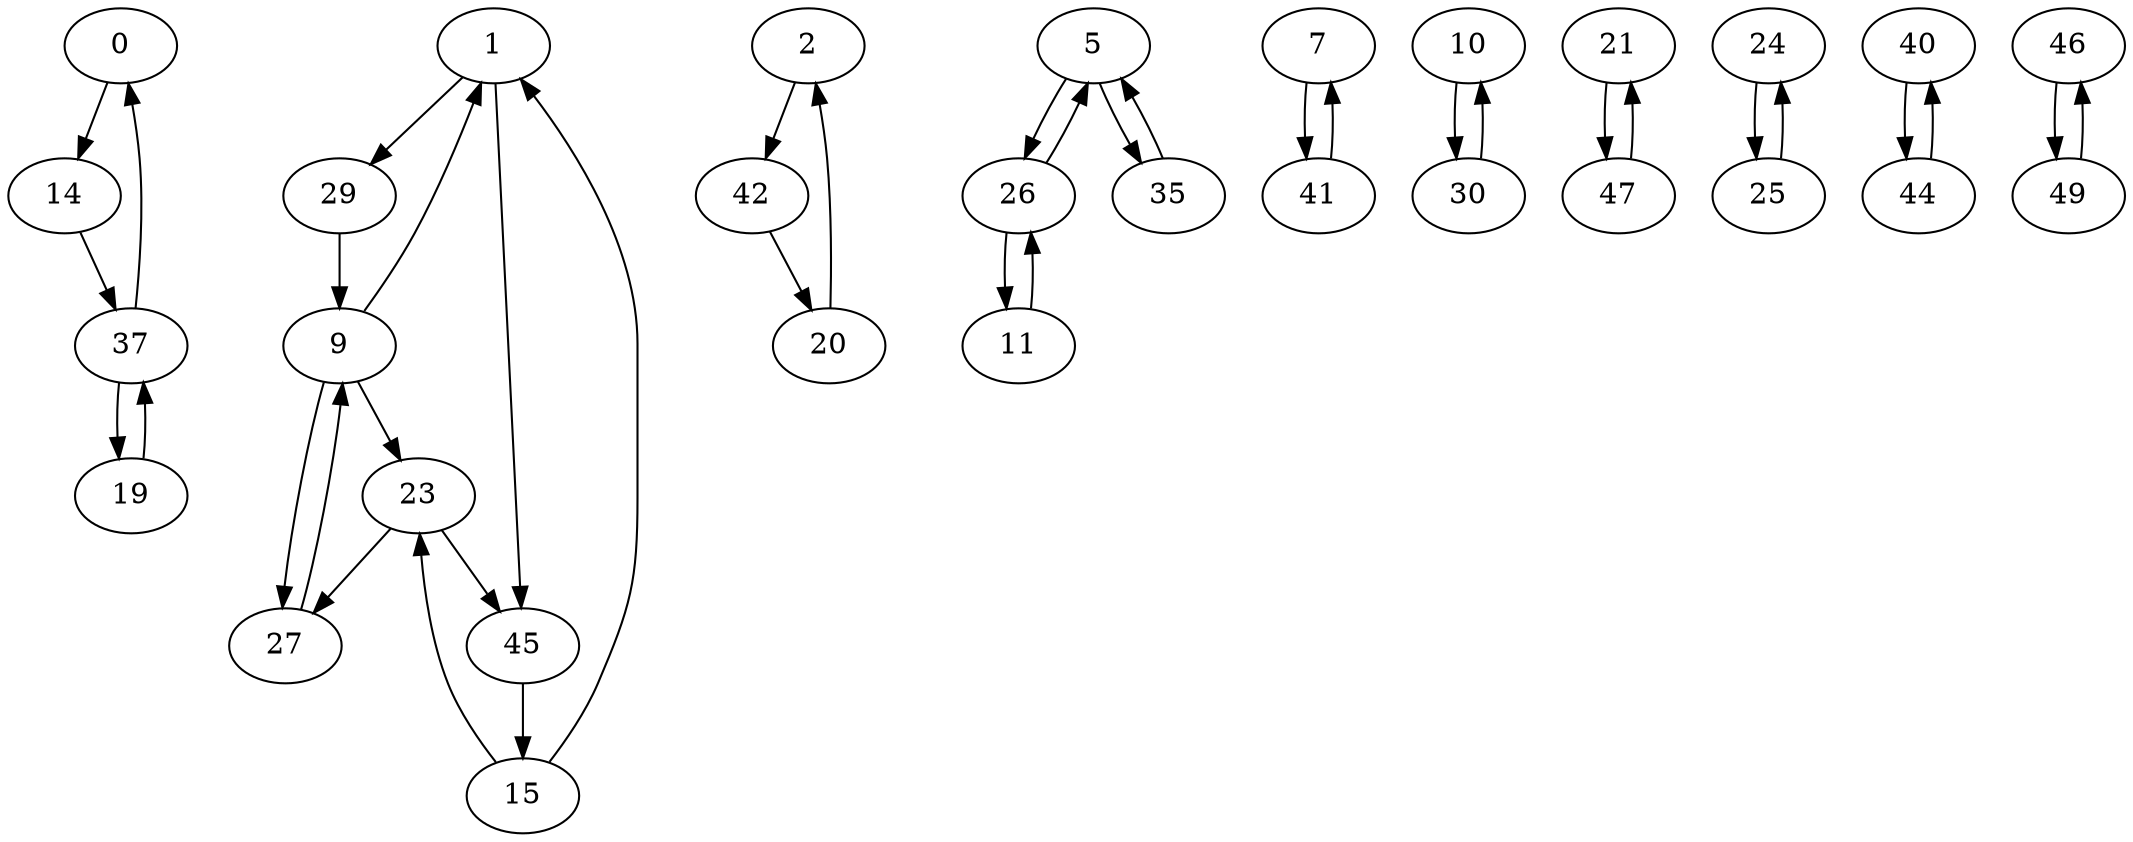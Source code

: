 digraph G {
  0 -> 14;
  1 -> 29;
  1 -> 45;
  2 -> 42;
  5 -> 26;
  5 -> 35;
  7 -> 41;
  9 -> 1;
  9 -> 23;
  9 -> 27;
  10 -> 30;
  11 -> 26;
  14 -> 37;
  15 -> 1;
  15 -> 23;
  19 -> 37;
  20 -> 2;
  21 -> 47;
  23 -> 27;
  23 -> 45;
  24 -> 25;
  25 -> 24;
  26 -> 5;
  26 -> 11;
  27 -> 9;
  29 -> 9;
  30 -> 10;
  35 -> 5;
  37 -> 0;
  37 -> 19;
  40 -> 44;
  41 -> 7;
  42 -> 20;
  44 -> 40;
  45 -> 15;
  46 -> 49;
  47 -> 21;
  49 -> 46;
}